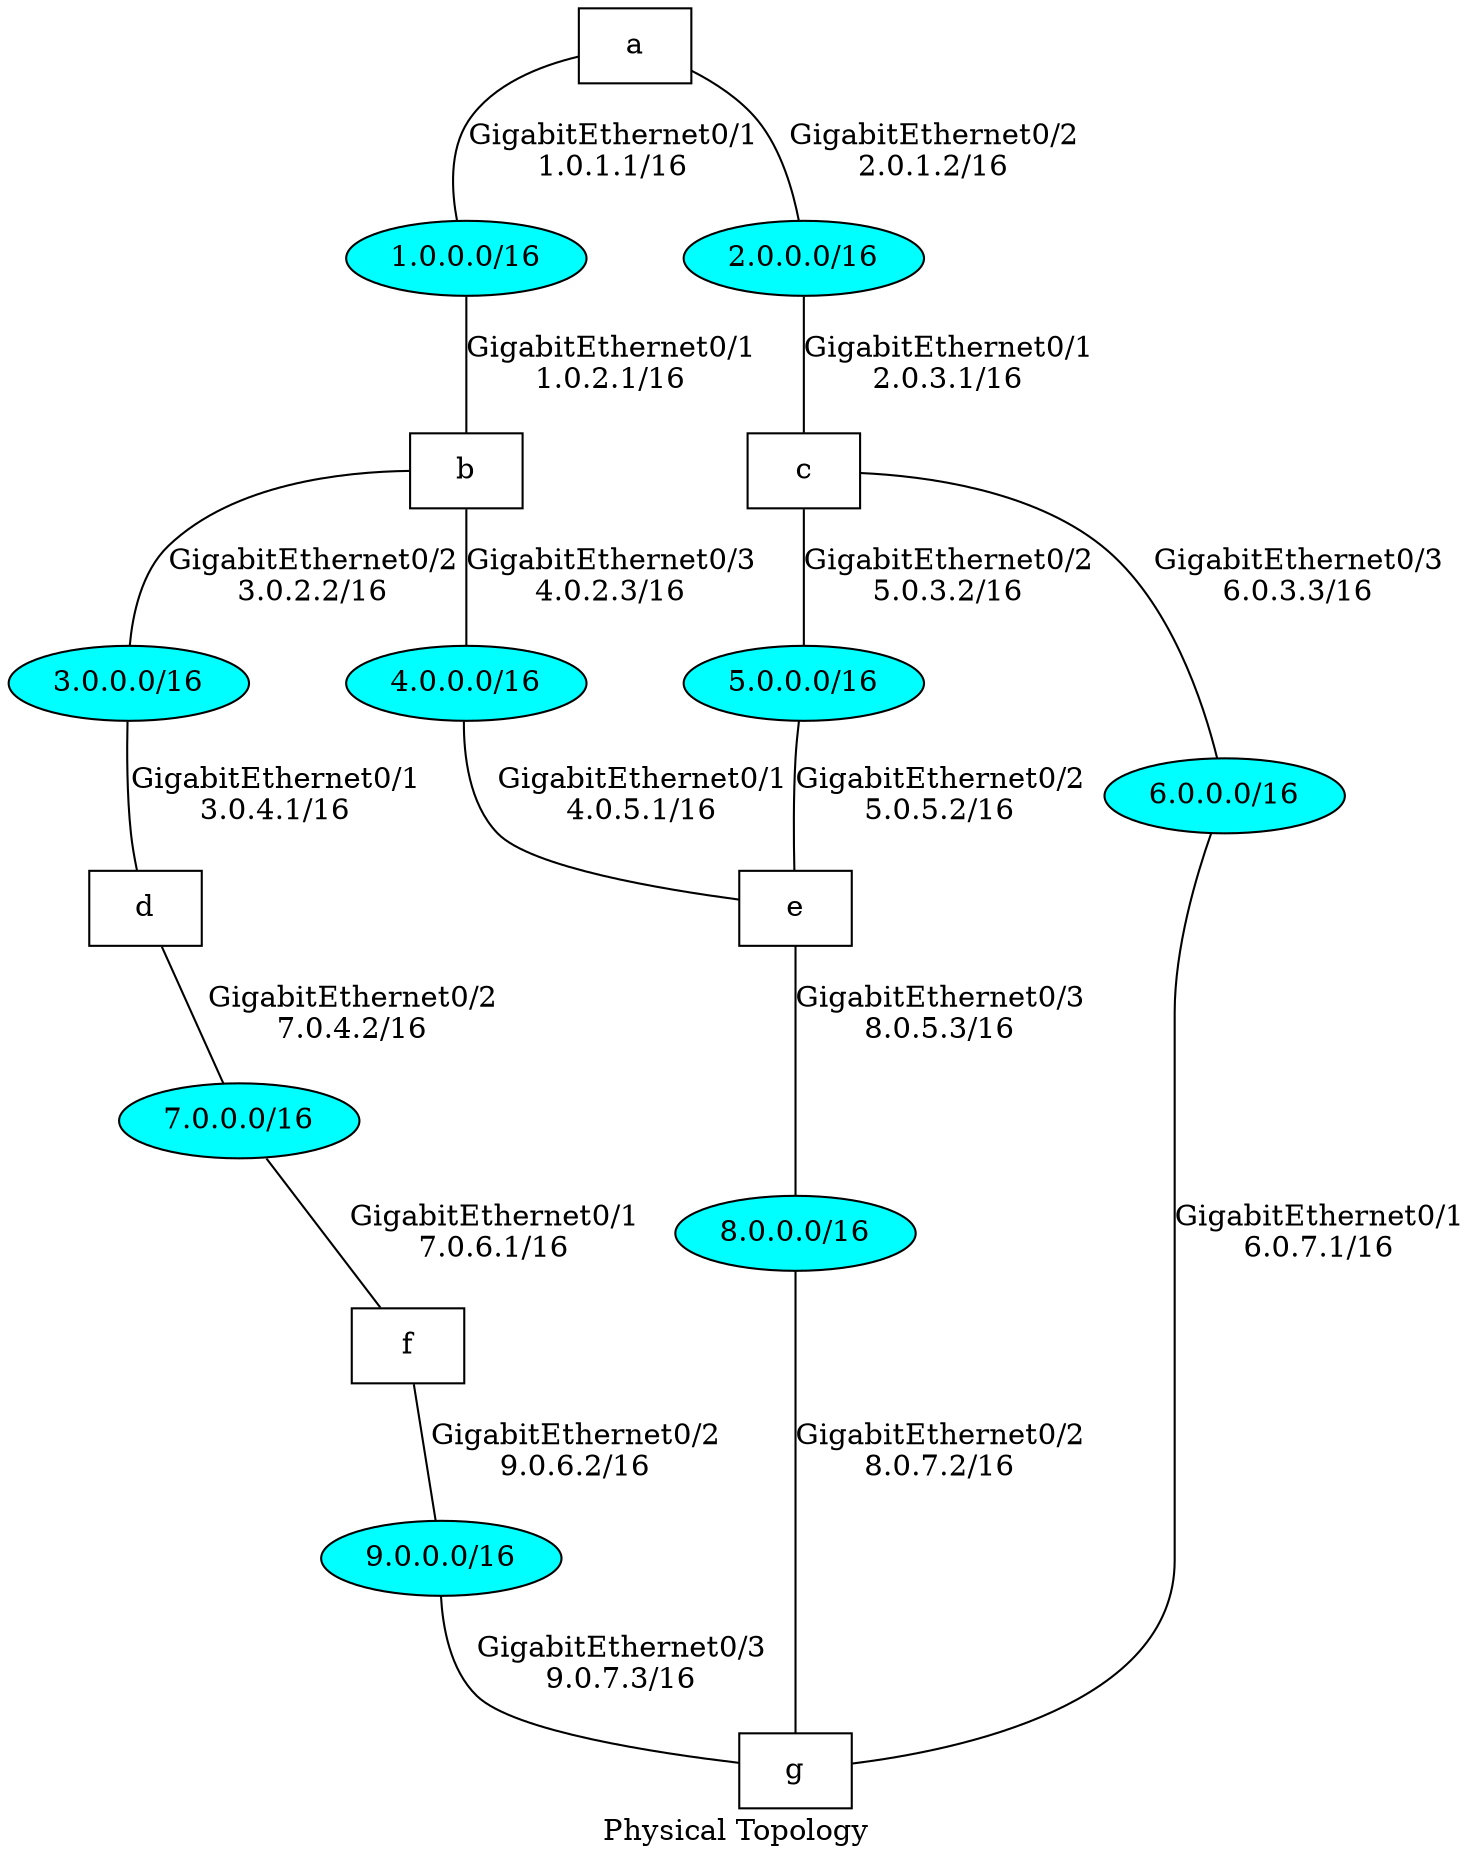 graph {
	"a" -- "1.0.0.0/16"[label="GigabitEthernet0/1
1.0.1.1/16"]
	"1.0.0.0/16" -- "b"[label="GigabitEthernet0/1
1.0.2.1/16"]
	"a" -- "2.0.0.0/16"[label="GigabitEthernet0/2
2.0.1.2/16"]
	"2.0.0.0/16" -- "c"[label="GigabitEthernet0/1
2.0.3.1/16"]
	"b" -- "3.0.0.0/16"[label="GigabitEthernet0/2
3.0.2.2/16"]
	"3.0.0.0/16" -- "d"[label="GigabitEthernet0/1
3.0.4.1/16"]
	"b" -- "4.0.0.0/16"[label="GigabitEthernet0/3
4.0.2.3/16"]
	"4.0.0.0/16" -- "e"[label="GigabitEthernet0/1
4.0.5.1/16"]
	"c" -- "5.0.0.0/16"[label="GigabitEthernet0/2
5.0.3.2/16"]
	"5.0.0.0/16" -- "e"[label="GigabitEthernet0/2
5.0.5.2/16"]
	"c" -- "6.0.0.0/16"[label="GigabitEthernet0/3
6.0.3.3/16"]
	"6.0.0.0/16" -- "g"[label="GigabitEthernet0/1
6.0.7.1/16"]
	"d" -- "7.0.0.0/16"[label="GigabitEthernet0/2
7.0.4.2/16"]
	"7.0.0.0/16" -- "f"[label="GigabitEthernet0/1
7.0.6.1/16"]
	"e" -- "8.0.0.0/16"[label="GigabitEthernet0/3
8.0.5.3/16"]
	"8.0.0.0/16" -- "g"[label="GigabitEthernet0/2
8.0.7.2/16"]
	"f" -- "9.0.0.0/16"[label="GigabitEthernet0/2
9.0.6.2/16"]
	"9.0.0.0/16" -- "g"[label="GigabitEthernet0/3
9.0.7.3/16"]
	"a"[shape=box, style=filled, fillcolor=white]
	"b"[shape=box, style=filled, fillcolor=white]
	"c"[shape=box, style=filled, fillcolor=white]
	"d"[shape=box, style=filled, fillcolor=white]
	"e"[shape=box, style=filled, fillcolor=white]
	"f"[shape=box, style=filled, fillcolor=white]
	"g"[shape=box, style=filled, fillcolor=white]
	"1.0.0.0/16"[shape=oval, style=filled, fillcolor=cyan]
	"2.0.0.0/16"[shape=oval, style=filled, fillcolor=cyan]
	"3.0.0.0/16"[shape=oval, style=filled, fillcolor=cyan]
	"4.0.0.0/16"[shape=oval, style=filled, fillcolor=cyan]
	"5.0.0.0/16"[shape=oval, style=filled, fillcolor=cyan]
	"6.0.0.0/16"[shape=oval, style=filled, fillcolor=cyan]
	"7.0.0.0/16"[shape=oval, style=filled, fillcolor=cyan]
	"8.0.0.0/16"[shape=oval, style=filled, fillcolor=cyan]
	"9.0.0.0/16"[shape=oval, style=filled, fillcolor=cyan]
label="Physical Topology"
}